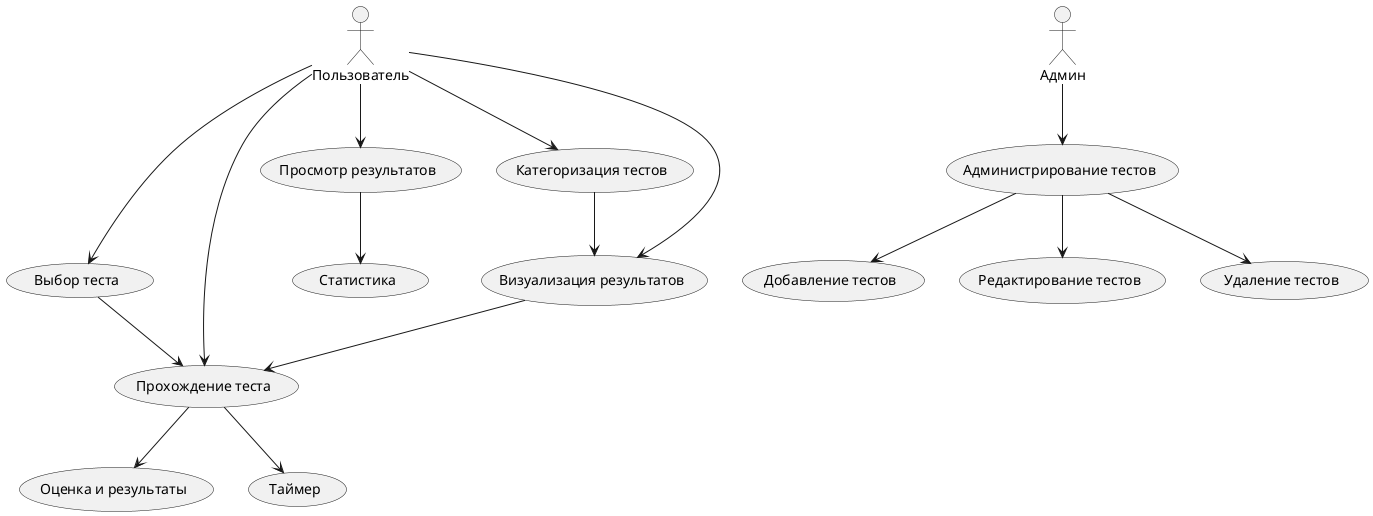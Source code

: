 @startuml

:Пользователь: --> (Выбор теста)
:Пользователь: --> (Прохождение теста)
:Пользователь: --> (Просмотр результатов)
:Админ: --> (Администрирование тестов)
:Пользователь: --> (Категоризация тестов)
:Пользователь: --> (Визуализация результатов)

(Выбор теста) --> (Прохождение теста)
(Прохождение теста) --> (Оценка и результаты)
(Просмотр результатов) --> (Статистика)
(Администрирование тестов) --> (Добавление тестов)
(Администрирование тестов) --> (Редактирование тестов)
(Администрирование тестов) --> (Удаление тестов)
(Прохождение теста) --> (Таймер)
(Категоризация тестов) --> (Визуализация результатов)
(Визуализация результатов) --> (Прохождение теста)

@enduml
